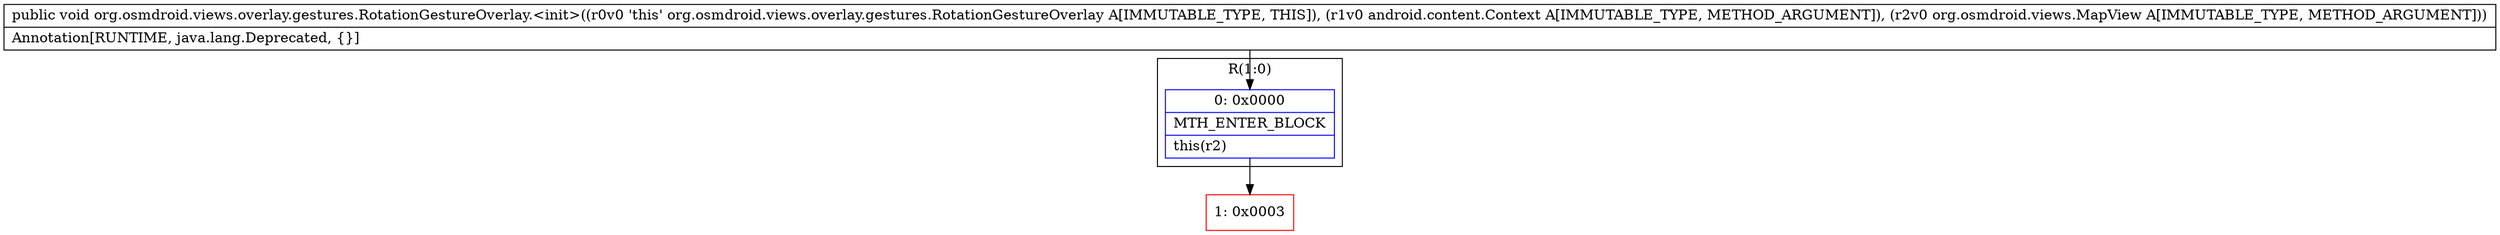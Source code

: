 digraph "CFG fororg.osmdroid.views.overlay.gestures.RotationGestureOverlay.\<init\>(Landroid\/content\/Context;Lorg\/osmdroid\/views\/MapView;)V" {
subgraph cluster_Region_2038318800 {
label = "R(1:0)";
node [shape=record,color=blue];
Node_0 [shape=record,label="{0\:\ 0x0000|MTH_ENTER_BLOCK\l|this(r2)\l}"];
}
Node_1 [shape=record,color=red,label="{1\:\ 0x0003}"];
MethodNode[shape=record,label="{public void org.osmdroid.views.overlay.gestures.RotationGestureOverlay.\<init\>((r0v0 'this' org.osmdroid.views.overlay.gestures.RotationGestureOverlay A[IMMUTABLE_TYPE, THIS]), (r1v0 android.content.Context A[IMMUTABLE_TYPE, METHOD_ARGUMENT]), (r2v0 org.osmdroid.views.MapView A[IMMUTABLE_TYPE, METHOD_ARGUMENT]))  | Annotation[RUNTIME, java.lang.Deprecated, \{\}]\l}"];
MethodNode -> Node_0;
Node_0 -> Node_1;
}

